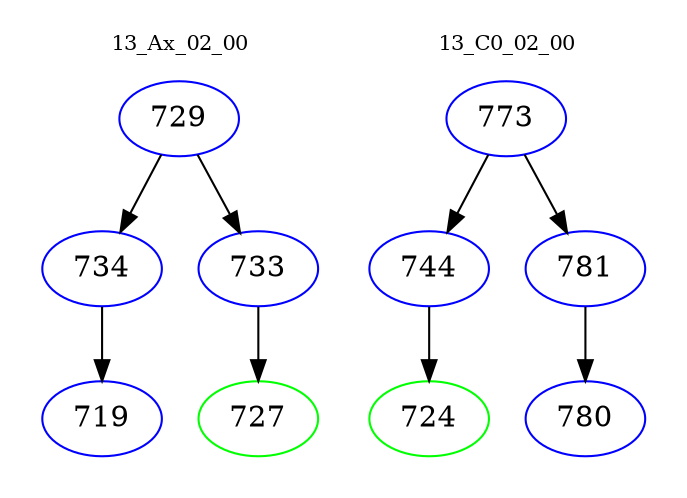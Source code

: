 digraph{
subgraph cluster_0 {
color = white
label = "13_Ax_02_00";
fontsize=10;
T0_729 [label="729", color="blue"]
T0_729 -> T0_734 [color="black"]
T0_734 [label="734", color="blue"]
T0_734 -> T0_719 [color="black"]
T0_719 [label="719", color="blue"]
T0_729 -> T0_733 [color="black"]
T0_733 [label="733", color="blue"]
T0_733 -> T0_727 [color="black"]
T0_727 [label="727", color="green"]
}
subgraph cluster_1 {
color = white
label = "13_C0_02_00";
fontsize=10;
T1_773 [label="773", color="blue"]
T1_773 -> T1_744 [color="black"]
T1_744 [label="744", color="blue"]
T1_744 -> T1_724 [color="black"]
T1_724 [label="724", color="green"]
T1_773 -> T1_781 [color="black"]
T1_781 [label="781", color="blue"]
T1_781 -> T1_780 [color="black"]
T1_780 [label="780", color="blue"]
}
}
